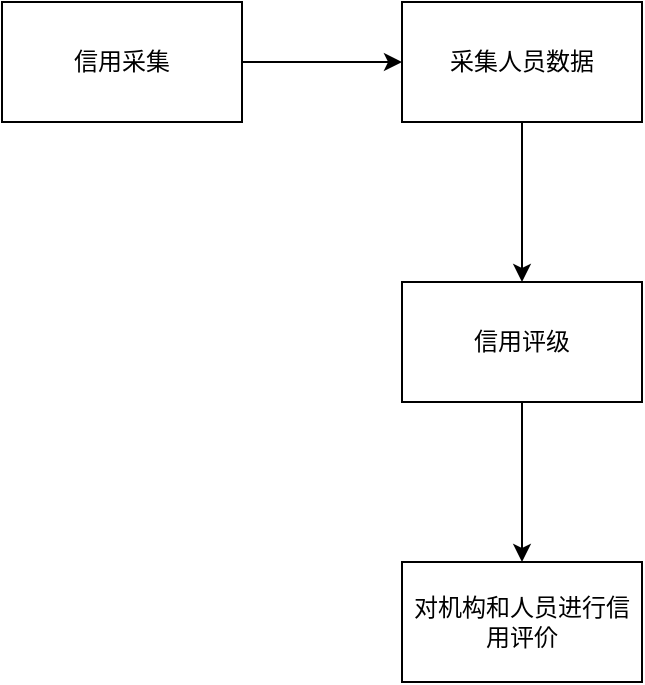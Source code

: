 <mxfile version="14.9.0" type="github">
  <diagram id="8aEfdYykiK1KhQMiA646" name="Page-1">
    <mxGraphModel dx="1038" dy="636" grid="1" gridSize="10" guides="1" tooltips="1" connect="1" arrows="1" fold="1" page="1" pageScale="1" pageWidth="827" pageHeight="1169" math="0" shadow="0">
      <root>
        <mxCell id="0" />
        <mxCell id="1" parent="0" />
        <mxCell id="3irocwIOyP-Q4dtQezHs-3" value="" style="edgeStyle=orthogonalEdgeStyle;rounded=0;orthogonalLoop=1;jettySize=auto;html=1;" edge="1" parent="1" source="3irocwIOyP-Q4dtQezHs-1" target="3irocwIOyP-Q4dtQezHs-2">
          <mxGeometry relative="1" as="geometry" />
        </mxCell>
        <mxCell id="3irocwIOyP-Q4dtQezHs-1" value="信用采集" style="rounded=0;whiteSpace=wrap;html=1;" vertex="1" parent="1">
          <mxGeometry x="160" y="210" width="120" height="60" as="geometry" />
        </mxCell>
        <mxCell id="3irocwIOyP-Q4dtQezHs-5" value="" style="edgeStyle=orthogonalEdgeStyle;rounded=0;orthogonalLoop=1;jettySize=auto;html=1;" edge="1" parent="1" source="3irocwIOyP-Q4dtQezHs-2" target="3irocwIOyP-Q4dtQezHs-4">
          <mxGeometry relative="1" as="geometry" />
        </mxCell>
        <mxCell id="3irocwIOyP-Q4dtQezHs-2" value="采集人员数据" style="rounded=0;whiteSpace=wrap;html=1;" vertex="1" parent="1">
          <mxGeometry x="360" y="210" width="120" height="60" as="geometry" />
        </mxCell>
        <mxCell id="3irocwIOyP-Q4dtQezHs-7" value="" style="edgeStyle=orthogonalEdgeStyle;rounded=0;orthogonalLoop=1;jettySize=auto;html=1;" edge="1" parent="1" source="3irocwIOyP-Q4dtQezHs-4" target="3irocwIOyP-Q4dtQezHs-6">
          <mxGeometry relative="1" as="geometry" />
        </mxCell>
        <mxCell id="3irocwIOyP-Q4dtQezHs-4" value="信用评级" style="rounded=0;whiteSpace=wrap;html=1;" vertex="1" parent="1">
          <mxGeometry x="360" y="350" width="120" height="60" as="geometry" />
        </mxCell>
        <mxCell id="3irocwIOyP-Q4dtQezHs-6" value="对机构和人员进行信用评价" style="rounded=0;whiteSpace=wrap;html=1;" vertex="1" parent="1">
          <mxGeometry x="360" y="490" width="120" height="60" as="geometry" />
        </mxCell>
      </root>
    </mxGraphModel>
  </diagram>
</mxfile>
